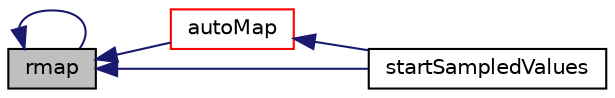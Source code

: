 digraph "rmap"
{
  bgcolor="transparent";
  edge [fontname="Helvetica",fontsize="10",labelfontname="Helvetica",labelfontsize="10"];
  node [fontname="Helvetica",fontsize="10",shape=record];
  rankdir="LR";
  Node1 [label="rmap",height=0.2,width=0.4,color="black", fillcolor="grey75", style="filled", fontcolor="black"];
  Node1 -> Node2 [dir="back",color="midnightblue",fontsize="10",style="solid",fontname="Helvetica"];
  Node2 [label="autoMap",height=0.2,width=0.4,color="red",URL="$a02708.html#a0ab0c43ce90d756c88dd81e3d0a9eef5",tooltip="Map (and resize as needed) from self given a mapping object. "];
  Node2 -> Node3 [dir="back",color="midnightblue",fontsize="10",style="solid",fontname="Helvetica"];
  Node3 [label="startSampledValues",height=0.2,width=0.4,color="black",URL="$a02708.html#ae611c31ce06d0aad2647c6995cee8cd5",tooltip="Return startSampledValues. "];
  Node1 -> Node1 [dir="back",color="midnightblue",fontsize="10",style="solid",fontname="Helvetica"];
  Node1 -> Node3 [dir="back",color="midnightblue",fontsize="10",style="solid",fontname="Helvetica"];
}
